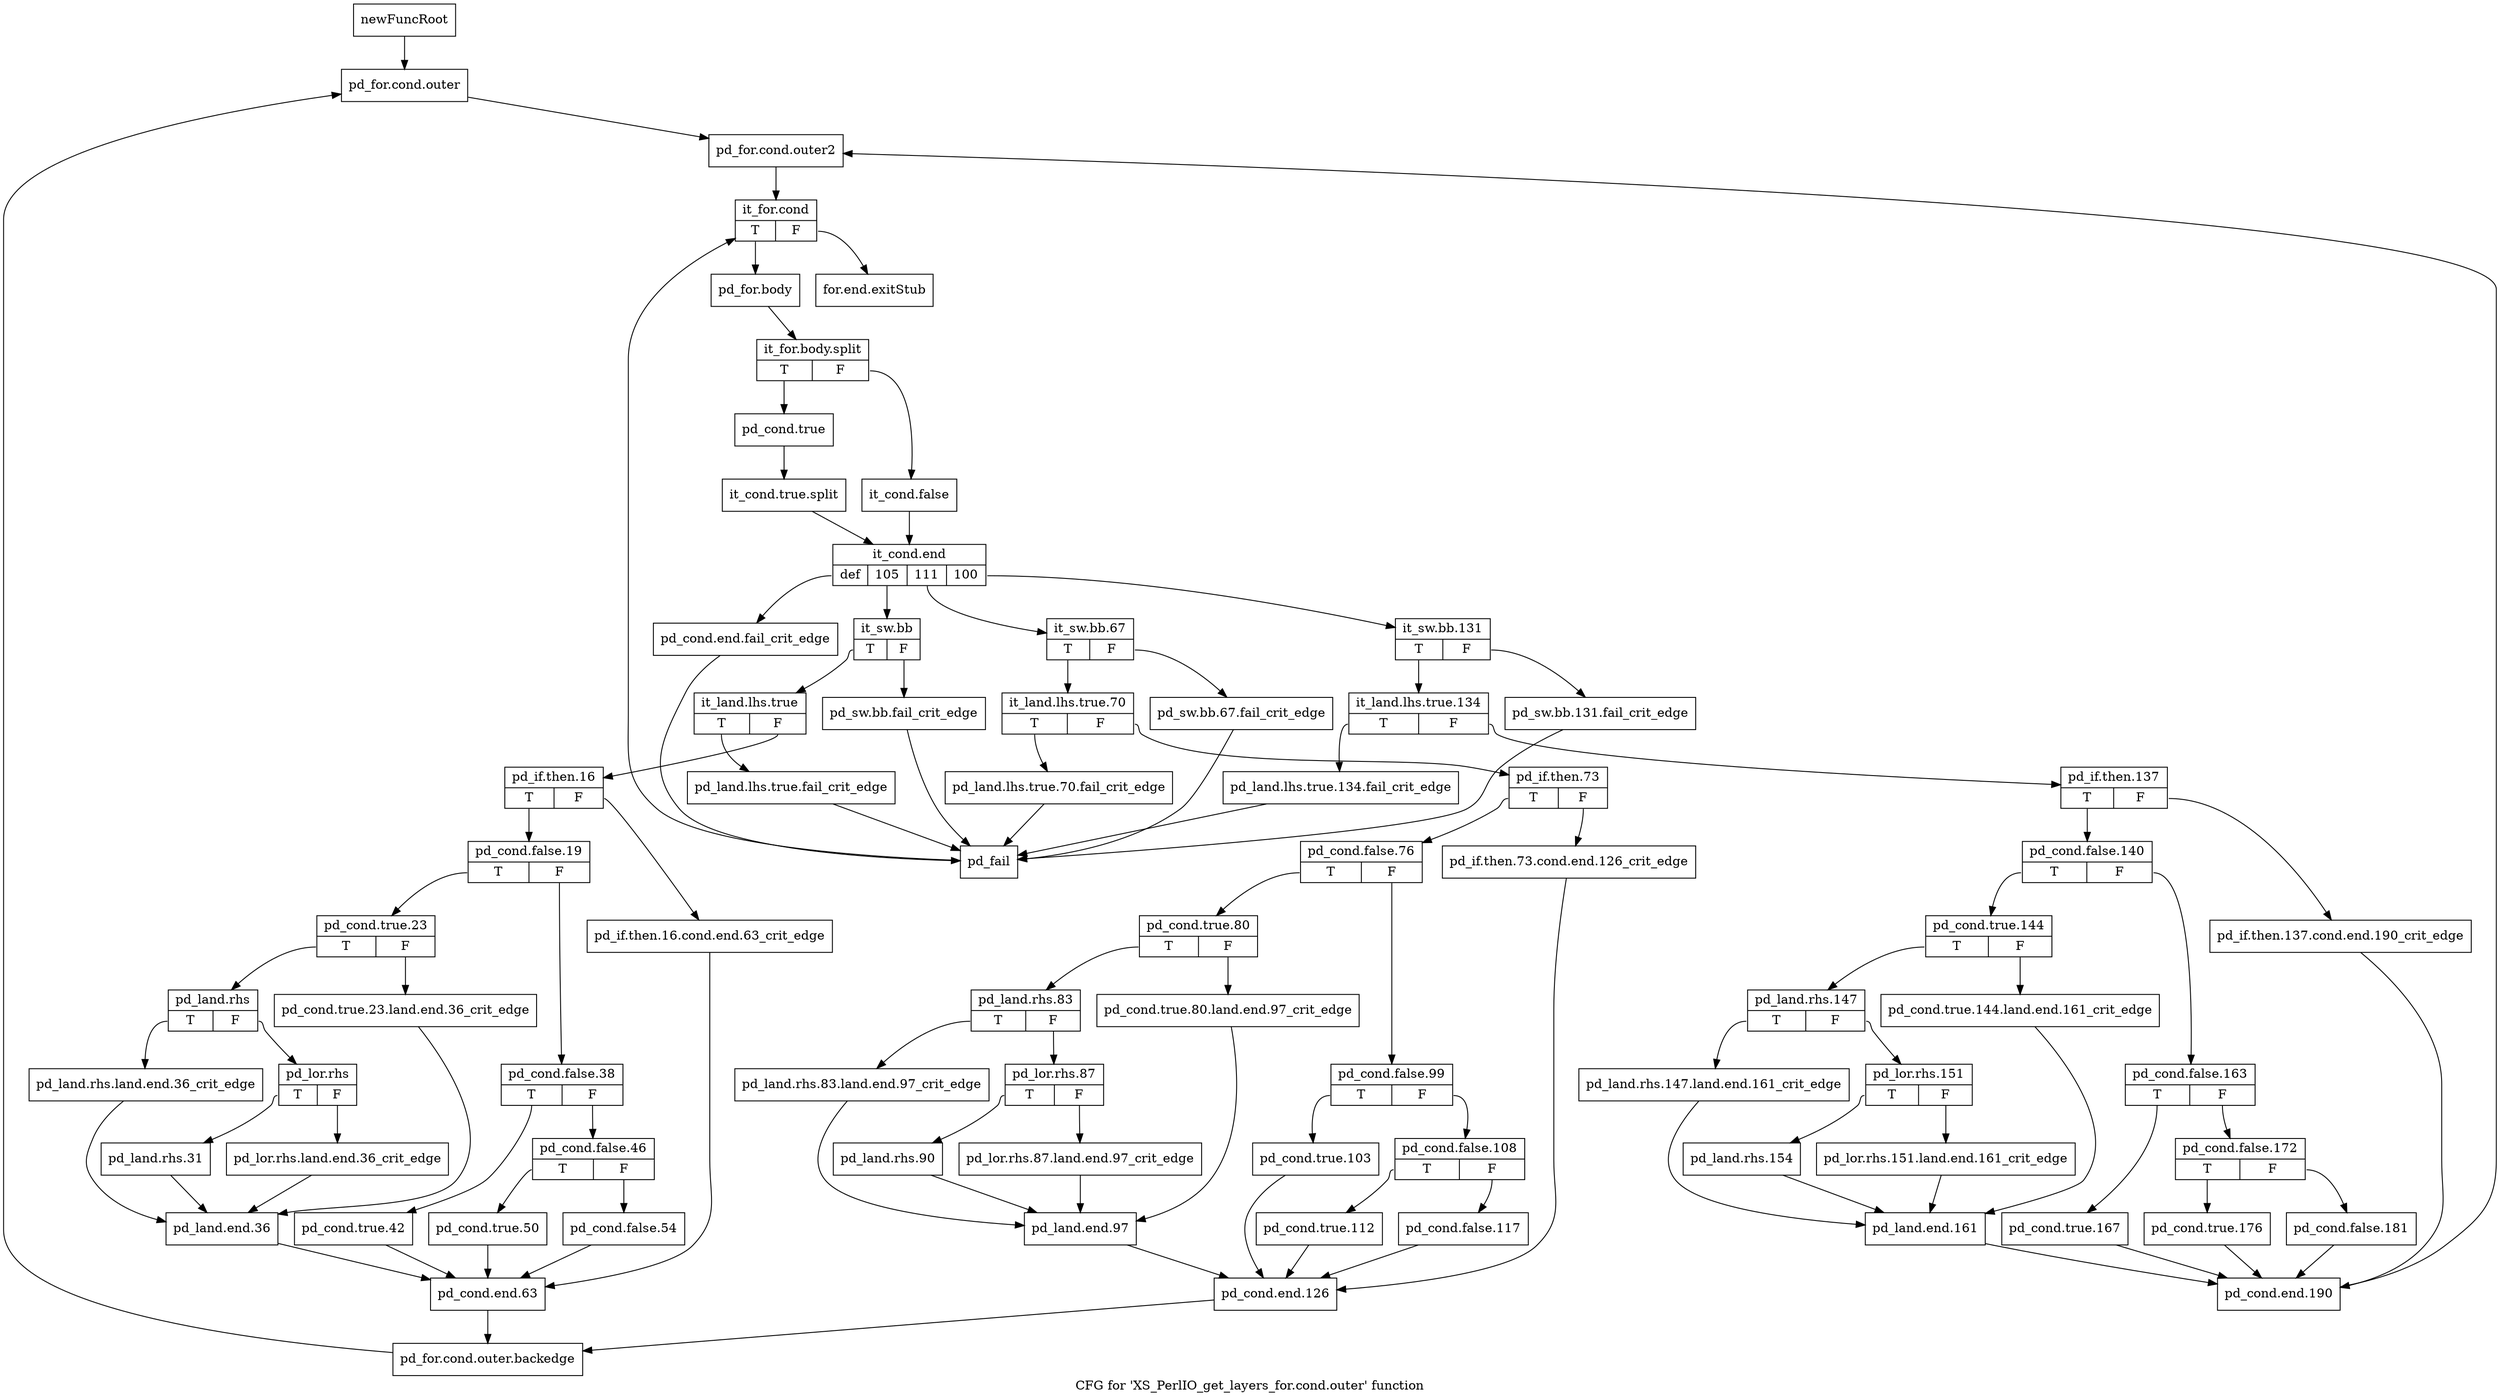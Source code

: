 digraph "CFG for 'XS_PerlIO_get_layers_for.cond.outer' function" {
	label="CFG for 'XS_PerlIO_get_layers_for.cond.outer' function";

	Node0x57bf290 [shape=record,label="{newFuncRoot}"];
	Node0x57bf290 -> Node0x57bf330;
	Node0x57bf2e0 [shape=record,label="{for.end.exitStub}"];
	Node0x57bf330 [shape=record,label="{pd_for.cond.outer}"];
	Node0x57bf330 -> Node0x57bf380;
	Node0x57bf380 [shape=record,label="{pd_for.cond.outer2}"];
	Node0x57bf380 -> Node0x57bf3d0;
	Node0x57bf3d0 [shape=record,label="{it_for.cond|{<s0>T|<s1>F}}"];
	Node0x57bf3d0:s0 -> Node0x57bf420;
	Node0x57bf3d0:s1 -> Node0x57bf2e0;
	Node0x57bf420 [shape=record,label="{pd_for.body}"];
	Node0x57bf420 -> Node0x6e7e820;
	Node0x6e7e820 [shape=record,label="{it_for.body.split|{<s0>T|<s1>F}}"];
	Node0x6e7e820:s0 -> Node0x57bf4c0;
	Node0x6e7e820:s1 -> Node0x57bf470;
	Node0x57bf470 [shape=record,label="{it_cond.false}"];
	Node0x57bf470 -> Node0x57bf510;
	Node0x57bf4c0 [shape=record,label="{pd_cond.true}"];
	Node0x57bf4c0 -> Node0x6fc53c0;
	Node0x6fc53c0 [shape=record,label="{it_cond.true.split}"];
	Node0x6fc53c0 -> Node0x57bf510;
	Node0x57bf510 [shape=record,label="{it_cond.end|{<s0>def|<s1>105|<s2>111|<s3>100}}"];
	Node0x57bf510:s0 -> Node0x57c2bb0;
	Node0x57bf510:s1 -> Node0x57c24d0;
	Node0x57bf510:s2 -> Node0x57c1e40;
	Node0x57bf510:s3 -> Node0x57bf560;
	Node0x57bf560 [shape=record,label="{it_sw.bb.131|{<s0>T|<s1>F}}"];
	Node0x57bf560:s0 -> Node0x57bf600;
	Node0x57bf560:s1 -> Node0x57bf5b0;
	Node0x57bf5b0 [shape=record,label="{pd_sw.bb.131.fail_crit_edge}"];
	Node0x57bf5b0 -> Node0x57c2c00;
	Node0x57bf600 [shape=record,label="{it_land.lhs.true.134|{<s0>T|<s1>F}}"];
	Node0x57bf600:s0 -> Node0x57c1df0;
	Node0x57bf600:s1 -> Node0x57bf650;
	Node0x57bf650 [shape=record,label="{pd_if.then.137|{<s0>T|<s1>F}}"];
	Node0x57bf650:s0 -> Node0x57bf6f0;
	Node0x57bf650:s1 -> Node0x57bf6a0;
	Node0x57bf6a0 [shape=record,label="{pd_if.then.137.cond.end.190_crit_edge}"];
	Node0x57bf6a0 -> Node0x57c1da0;
	Node0x57bf6f0 [shape=record,label="{pd_cond.false.140|{<s0>T|<s1>F}}"];
	Node0x57bf6f0:s0 -> Node0x57bf8d0;
	Node0x57bf6f0:s1 -> Node0x57bf740;
	Node0x57bf740 [shape=record,label="{pd_cond.false.163|{<s0>T|<s1>F}}"];
	Node0x57bf740:s0 -> Node0x57bf880;
	Node0x57bf740:s1 -> Node0x57bf790;
	Node0x57bf790 [shape=record,label="{pd_cond.false.172|{<s0>T|<s1>F}}"];
	Node0x57bf790:s0 -> Node0x57bf830;
	Node0x57bf790:s1 -> Node0x57bf7e0;
	Node0x57bf7e0 [shape=record,label="{pd_cond.false.181}"];
	Node0x57bf7e0 -> Node0x57c1da0;
	Node0x57bf830 [shape=record,label="{pd_cond.true.176}"];
	Node0x57bf830 -> Node0x57c1da0;
	Node0x57bf880 [shape=record,label="{pd_cond.true.167}"];
	Node0x57bf880 -> Node0x57c1da0;
	Node0x57bf8d0 [shape=record,label="{pd_cond.true.144|{<s0>T|<s1>F}}"];
	Node0x57bf8d0:s0 -> Node0x57bf970;
	Node0x57bf8d0:s1 -> Node0x57bf920;
	Node0x57bf920 [shape=record,label="{pd_cond.true.144.land.end.161_crit_edge}"];
	Node0x57bf920 -> Node0x57c1d50;
	Node0x57bf970 [shape=record,label="{pd_land.rhs.147|{<s0>T|<s1>F}}"];
	Node0x57bf970:s0 -> Node0x57b45e0;
	Node0x57bf970:s1 -> Node0x57bf9c0;
	Node0x57bf9c0 [shape=record,label="{pd_lor.rhs.151|{<s0>T|<s1>F}}"];
	Node0x57bf9c0:s0 -> Node0x57b4590;
	Node0x57bf9c0:s1 -> Node0x57bfa10;
	Node0x57bfa10 [shape=record,label="{pd_lor.rhs.151.land.end.161_crit_edge}"];
	Node0x57bfa10 -> Node0x57c1d50;
	Node0x57b4590 [shape=record,label="{pd_land.rhs.154}"];
	Node0x57b4590 -> Node0x57c1d50;
	Node0x57b45e0 [shape=record,label="{pd_land.rhs.147.land.end.161_crit_edge}"];
	Node0x57b45e0 -> Node0x57c1d50;
	Node0x57c1d50 [shape=record,label="{pd_land.end.161}"];
	Node0x57c1d50 -> Node0x57c1da0;
	Node0x57c1da0 [shape=record,label="{pd_cond.end.190}"];
	Node0x57c1da0 -> Node0x57bf380;
	Node0x57c1df0 [shape=record,label="{pd_land.lhs.true.134.fail_crit_edge}"];
	Node0x57c1df0 -> Node0x57c2c00;
	Node0x57c1e40 [shape=record,label="{it_sw.bb.67|{<s0>T|<s1>F}}"];
	Node0x57c1e40:s0 -> Node0x57c1ee0;
	Node0x57c1e40:s1 -> Node0x57c1e90;
	Node0x57c1e90 [shape=record,label="{pd_sw.bb.67.fail_crit_edge}"];
	Node0x57c1e90 -> Node0x57c2c00;
	Node0x57c1ee0 [shape=record,label="{it_land.lhs.true.70|{<s0>T|<s1>F}}"];
	Node0x57c1ee0:s0 -> Node0x57c2480;
	Node0x57c1ee0:s1 -> Node0x57c1f30;
	Node0x57c1f30 [shape=record,label="{pd_if.then.73|{<s0>T|<s1>F}}"];
	Node0x57c1f30:s0 -> Node0x57c1fd0;
	Node0x57c1f30:s1 -> Node0x57c1f80;
	Node0x57c1f80 [shape=record,label="{pd_if.then.73.cond.end.126_crit_edge}"];
	Node0x57c1f80 -> Node0x57c2430;
	Node0x57c1fd0 [shape=record,label="{pd_cond.false.76|{<s0>T|<s1>F}}"];
	Node0x57c1fd0:s0 -> Node0x57c21b0;
	Node0x57c1fd0:s1 -> Node0x57c2020;
	Node0x57c2020 [shape=record,label="{pd_cond.false.99|{<s0>T|<s1>F}}"];
	Node0x57c2020:s0 -> Node0x57c2160;
	Node0x57c2020:s1 -> Node0x57c2070;
	Node0x57c2070 [shape=record,label="{pd_cond.false.108|{<s0>T|<s1>F}}"];
	Node0x57c2070:s0 -> Node0x57c2110;
	Node0x57c2070:s1 -> Node0x57c20c0;
	Node0x57c20c0 [shape=record,label="{pd_cond.false.117}"];
	Node0x57c20c0 -> Node0x57c2430;
	Node0x57c2110 [shape=record,label="{pd_cond.true.112}"];
	Node0x57c2110 -> Node0x57c2430;
	Node0x57c2160 [shape=record,label="{pd_cond.true.103}"];
	Node0x57c2160 -> Node0x57c2430;
	Node0x57c21b0 [shape=record,label="{pd_cond.true.80|{<s0>T|<s1>F}}"];
	Node0x57c21b0:s0 -> Node0x57c2250;
	Node0x57c21b0:s1 -> Node0x57c2200;
	Node0x57c2200 [shape=record,label="{pd_cond.true.80.land.end.97_crit_edge}"];
	Node0x57c2200 -> Node0x57c23e0;
	Node0x57c2250 [shape=record,label="{pd_land.rhs.83|{<s0>T|<s1>F}}"];
	Node0x57c2250:s0 -> Node0x57c2390;
	Node0x57c2250:s1 -> Node0x57c22a0;
	Node0x57c22a0 [shape=record,label="{pd_lor.rhs.87|{<s0>T|<s1>F}}"];
	Node0x57c22a0:s0 -> Node0x57c2340;
	Node0x57c22a0:s1 -> Node0x57c22f0;
	Node0x57c22f0 [shape=record,label="{pd_lor.rhs.87.land.end.97_crit_edge}"];
	Node0x57c22f0 -> Node0x57c23e0;
	Node0x57c2340 [shape=record,label="{pd_land.rhs.90}"];
	Node0x57c2340 -> Node0x57c23e0;
	Node0x57c2390 [shape=record,label="{pd_land.rhs.83.land.end.97_crit_edge}"];
	Node0x57c2390 -> Node0x57c23e0;
	Node0x57c23e0 [shape=record,label="{pd_land.end.97}"];
	Node0x57c23e0 -> Node0x57c2430;
	Node0x57c2430 [shape=record,label="{pd_cond.end.126}"];
	Node0x57c2430 -> Node0x57c2b10;
	Node0x57c2480 [shape=record,label="{pd_land.lhs.true.70.fail_crit_edge}"];
	Node0x57c2480 -> Node0x57c2c00;
	Node0x57c24d0 [shape=record,label="{it_sw.bb|{<s0>T|<s1>F}}"];
	Node0x57c24d0:s0 -> Node0x57c2570;
	Node0x57c24d0:s1 -> Node0x57c2520;
	Node0x57c2520 [shape=record,label="{pd_sw.bb.fail_crit_edge}"];
	Node0x57c2520 -> Node0x57c2c00;
	Node0x57c2570 [shape=record,label="{it_land.lhs.true|{<s0>T|<s1>F}}"];
	Node0x57c2570:s0 -> Node0x57c2b60;
	Node0x57c2570:s1 -> Node0x57c25c0;
	Node0x57c25c0 [shape=record,label="{pd_if.then.16|{<s0>T|<s1>F}}"];
	Node0x57c25c0:s0 -> Node0x57c2660;
	Node0x57c25c0:s1 -> Node0x57c2610;
	Node0x57c2610 [shape=record,label="{pd_if.then.16.cond.end.63_crit_edge}"];
	Node0x57c2610 -> Node0x57c2ac0;
	Node0x57c2660 [shape=record,label="{pd_cond.false.19|{<s0>T|<s1>F}}"];
	Node0x57c2660:s0 -> Node0x57c2840;
	Node0x57c2660:s1 -> Node0x57c26b0;
	Node0x57c26b0 [shape=record,label="{pd_cond.false.38|{<s0>T|<s1>F}}"];
	Node0x57c26b0:s0 -> Node0x57c27f0;
	Node0x57c26b0:s1 -> Node0x57c2700;
	Node0x57c2700 [shape=record,label="{pd_cond.false.46|{<s0>T|<s1>F}}"];
	Node0x57c2700:s0 -> Node0x57c27a0;
	Node0x57c2700:s1 -> Node0x57c2750;
	Node0x57c2750 [shape=record,label="{pd_cond.false.54}"];
	Node0x57c2750 -> Node0x57c2ac0;
	Node0x57c27a0 [shape=record,label="{pd_cond.true.50}"];
	Node0x57c27a0 -> Node0x57c2ac0;
	Node0x57c27f0 [shape=record,label="{pd_cond.true.42}"];
	Node0x57c27f0 -> Node0x57c2ac0;
	Node0x57c2840 [shape=record,label="{pd_cond.true.23|{<s0>T|<s1>F}}"];
	Node0x57c2840:s0 -> Node0x57c28e0;
	Node0x57c2840:s1 -> Node0x57c2890;
	Node0x57c2890 [shape=record,label="{pd_cond.true.23.land.end.36_crit_edge}"];
	Node0x57c2890 -> Node0x57c2a70;
	Node0x57c28e0 [shape=record,label="{pd_land.rhs|{<s0>T|<s1>F}}"];
	Node0x57c28e0:s0 -> Node0x57c2a20;
	Node0x57c28e0:s1 -> Node0x57c2930;
	Node0x57c2930 [shape=record,label="{pd_lor.rhs|{<s0>T|<s1>F}}"];
	Node0x57c2930:s0 -> Node0x57c29d0;
	Node0x57c2930:s1 -> Node0x57c2980;
	Node0x57c2980 [shape=record,label="{pd_lor.rhs.land.end.36_crit_edge}"];
	Node0x57c2980 -> Node0x57c2a70;
	Node0x57c29d0 [shape=record,label="{pd_land.rhs.31}"];
	Node0x57c29d0 -> Node0x57c2a70;
	Node0x57c2a20 [shape=record,label="{pd_land.rhs.land.end.36_crit_edge}"];
	Node0x57c2a20 -> Node0x57c2a70;
	Node0x57c2a70 [shape=record,label="{pd_land.end.36}"];
	Node0x57c2a70 -> Node0x57c2ac0;
	Node0x57c2ac0 [shape=record,label="{pd_cond.end.63}"];
	Node0x57c2ac0 -> Node0x57c2b10;
	Node0x57c2b10 [shape=record,label="{pd_for.cond.outer.backedge}"];
	Node0x57c2b10 -> Node0x57bf330;
	Node0x57c2b60 [shape=record,label="{pd_land.lhs.true.fail_crit_edge}"];
	Node0x57c2b60 -> Node0x57c2c00;
	Node0x57c2bb0 [shape=record,label="{pd_cond.end.fail_crit_edge}"];
	Node0x57c2bb0 -> Node0x57c2c00;
	Node0x57c2c00 [shape=record,label="{pd_fail}"];
	Node0x57c2c00 -> Node0x57bf3d0;
}
